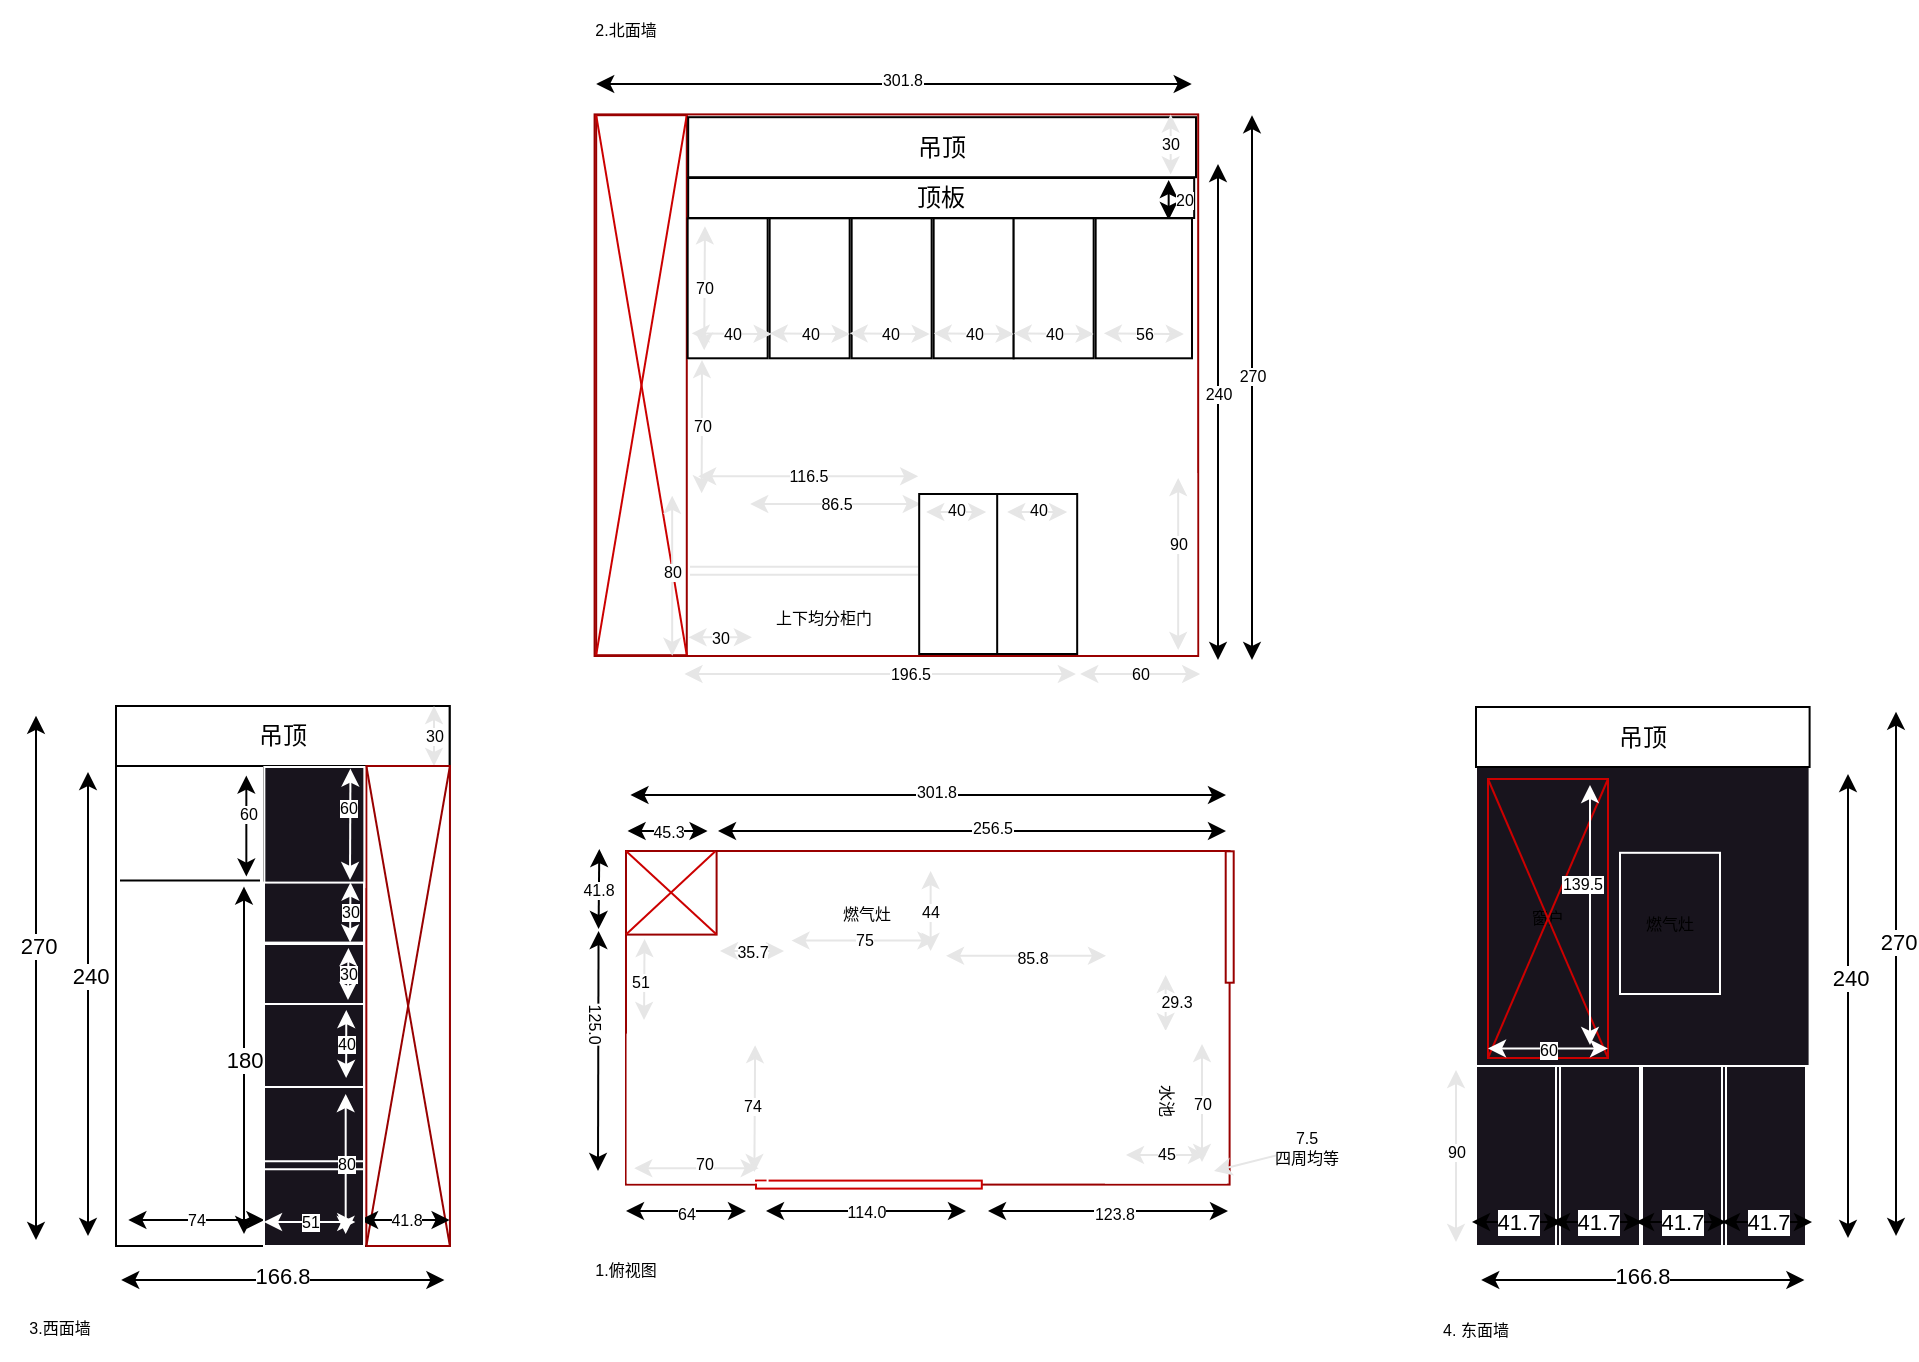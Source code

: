 <mxfile>
    <diagram id="RHcjhhOnquvJtnpEH_JO" name="第 1 页">
        <mxGraphModel dx="2254" dy="1901" grid="1" gridSize="10" guides="1" tooltips="1" connect="1" arrows="1" fold="1" page="1" pageScale="1" pageWidth="827" pageHeight="1169" math="0" shadow="0">
            <root>
                <mxCell id="0"/>
                <mxCell id="1" parent="0"/>
                <mxCell id="143" value="" style="rounded=0;whiteSpace=wrap;html=1;movable=1;resizable=1;rotatable=1;deletable=1;editable=1;connectable=1;strokeColor=#990000;fillColor=none;fontSize=8;" parent="1" vertex="1">
                    <mxGeometry x="39.29" y="-292.8" width="301.8" height="270.8" as="geometry"/>
                </mxCell>
                <mxCell id="208" value="" style="rounded=0;whiteSpace=wrap;html=1;strokeColor=#FFFFFF;fontSize=8;fillColor=none;" parent="1" vertex="1">
                    <mxGeometry x="86.09" y="-103.4" width="30" height="80" as="geometry"/>
                </mxCell>
                <mxCell id="199" value="" style="rounded=0;whiteSpace=wrap;html=1;strokeColor=#FFFFFF;fontSize=8;fillColor=none;movable=1;resizable=1;rotatable=1;deletable=1;editable=1;connectable=1;" parent="1" vertex="1">
                    <mxGeometry x="85.39" y="-103" width="116.5" height="80" as="geometry"/>
                </mxCell>
                <mxCell id="57" value="" style="rounded=0;whiteSpace=wrap;html=1;strokeColor=#FFFFFF;fillColor=none;movable=1;resizable=1;rotatable=1;deletable=1;editable=1;connectable=1;fontSize=8;" parent="1" vertex="1">
                    <mxGeometry x="101" y="76.5" width="254" height="60" as="geometry"/>
                </mxCell>
                <mxCell id="55" value="" style="rounded=0;whiteSpace=wrap;html=1;movable=1;resizable=1;rotatable=1;deletable=1;editable=1;connectable=1;strokeColor=#990000;fillColor=none;fontSize=8;" parent="1" vertex="1">
                    <mxGeometry x="55.0" y="75.5" width="301.8" height="166.8" as="geometry"/>
                </mxCell>
                <mxCell id="56" value="" style="rounded=0;whiteSpace=wrap;html=1;strokeColor=#FFFFFF;fillColor=none;movable=1;resizable=1;rotatable=1;deletable=1;editable=1;connectable=1;fontSize=8;" parent="1" vertex="1">
                    <mxGeometry x="295" y="76.5" width="60" height="164.8" as="geometry"/>
                </mxCell>
                <mxCell id="58" value="" style="rounded=0;whiteSpace=wrap;html=1;movable=1;resizable=1;rotatable=1;deletable=1;editable=1;connectable=1;strokeColor=#990000;fontSize=8;" parent="1" vertex="1">
                    <mxGeometry x="55.0" y="75.5" width="45.3" height="41.8" as="geometry"/>
                </mxCell>
                <mxCell id="59" value="" style="endArrow=none;html=1;entryX=0.148;entryY=0.001;entryDx=0;entryDy=0;entryPerimeter=0;exitX=0;exitY=1;exitDx=0;exitDy=0;movable=1;resizable=1;rotatable=1;deletable=1;editable=1;connectable=1;strokeColor=#CC0000;fontSize=8;" parent="1" source="58" target="55" edge="1">
                    <mxGeometry width="50" height="50" relative="1" as="geometry">
                        <mxPoint x="55.0" y="135.5" as="sourcePoint"/>
                        <mxPoint x="105.0" y="85.5" as="targetPoint"/>
                    </mxGeometry>
                </mxCell>
                <mxCell id="60" value="" style="endArrow=none;html=1;entryX=1;entryY=1;entryDx=0;entryDy=0;exitX=0;exitY=0;exitDx=0;exitDy=0;movable=1;resizable=1;rotatable=1;deletable=1;editable=1;connectable=1;strokeColor=#CC0000;fontSize=8;" parent="1" source="58" target="58" edge="1">
                    <mxGeometry width="50" height="50" relative="1" as="geometry">
                        <mxPoint x="65.0" y="130.8" as="sourcePoint"/>
                        <mxPoint x="109.666" y="85.667" as="targetPoint"/>
                    </mxGeometry>
                </mxCell>
                <mxCell id="61" value="" style="rounded=0;whiteSpace=wrap;html=1;movable=1;resizable=1;rotatable=1;deletable=1;editable=1;connectable=1;strokeColor=#CC0000;fontSize=8;" parent="1" vertex="1">
                    <mxGeometry x="120" y="240.3" width="112.9" height="4" as="geometry"/>
                </mxCell>
                <mxCell id="62" value="" style="rounded=0;whiteSpace=wrap;html=1;rotation=-90;movable=1;resizable=1;rotatable=1;deletable=1;editable=1;connectable=1;strokeColor=#990000;fontSize=8;" parent="1" vertex="1">
                    <mxGeometry x="324" y="106.5" width="65.7" height="4" as="geometry"/>
                </mxCell>
                <mxCell id="63" value="" style="endArrow=classic;startArrow=classic;html=1;movable=1;resizable=1;rotatable=1;deletable=1;editable=1;connectable=1;fontSize=8;" parent="1" edge="1">
                    <mxGeometry width="50" height="50" relative="1" as="geometry">
                        <mxPoint x="55.0" y="255.5" as="sourcePoint"/>
                        <mxPoint x="115" y="255.5" as="targetPoint"/>
                    </mxGeometry>
                </mxCell>
                <mxCell id="64" value="64" style="edgeLabel;html=1;align=center;verticalAlign=middle;resizable=1;points=[];movable=1;rotatable=1;deletable=1;editable=1;connectable=1;fontSize=8;" parent="63" vertex="1" connectable="0">
                    <mxGeometry x="0.233" y="-1" relative="1" as="geometry">
                        <mxPoint x="-7" as="offset"/>
                    </mxGeometry>
                </mxCell>
                <mxCell id="65" value="" style="endArrow=classic;startArrow=classic;html=1;movable=1;resizable=1;rotatable=1;deletable=1;editable=1;connectable=1;fontSize=8;" parent="1" edge="1">
                    <mxGeometry width="50" height="50" relative="1" as="geometry">
                        <mxPoint x="57.23" y="47.5" as="sourcePoint"/>
                        <mxPoint x="355" y="47.5" as="targetPoint"/>
                    </mxGeometry>
                </mxCell>
                <mxCell id="66" value="301.8" style="edgeLabel;html=1;align=center;verticalAlign=middle;resizable=1;points=[];movable=1;rotatable=1;deletable=1;editable=1;connectable=1;fontSize=8;" parent="65" vertex="1" connectable="0">
                    <mxGeometry x="-0.285" y="1" relative="1" as="geometry">
                        <mxPoint x="46" y="-1" as="offset"/>
                    </mxGeometry>
                </mxCell>
                <mxCell id="69" value="" style="endArrow=classic;startArrow=classic;html=1;movable=1;resizable=1;rotatable=1;deletable=1;editable=1;connectable=1;fontSize=8;" parent="1" edge="1">
                    <mxGeometry width="50" height="50" relative="1" as="geometry">
                        <mxPoint x="236.0" y="255.5" as="sourcePoint"/>
                        <mxPoint x="356" y="255.5" as="targetPoint"/>
                    </mxGeometry>
                </mxCell>
                <mxCell id="70" value="123.8" style="edgeLabel;html=1;align=center;verticalAlign=middle;resizable=1;points=[];movable=1;rotatable=1;deletable=1;editable=1;connectable=1;fontSize=8;" parent="69" vertex="1" connectable="0">
                    <mxGeometry x="0.256" y="-1" relative="1" as="geometry">
                        <mxPoint x="-13" as="offset"/>
                    </mxGeometry>
                </mxCell>
                <mxCell id="71" value="114.0" style="endArrow=classic;startArrow=classic;html=1;movable=1;resizable=1;rotatable=1;deletable=1;editable=1;connectable=1;fontSize=8;" parent="1" edge="1">
                    <mxGeometry width="50" height="50" relative="1" as="geometry">
                        <mxPoint x="125" y="255.5" as="sourcePoint"/>
                        <mxPoint x="225.0" y="255.5" as="targetPoint"/>
                    </mxGeometry>
                </mxCell>
                <mxCell id="72" value="" style="endArrow=classic;startArrow=classic;html=1;movable=1;resizable=1;rotatable=1;deletable=1;editable=1;connectable=1;fontSize=8;" parent="1" edge="1">
                    <mxGeometry width="50" height="50" relative="1" as="geometry">
                        <mxPoint x="41" y="235.5" as="sourcePoint"/>
                        <mxPoint x="41.28" y="115.5" as="targetPoint"/>
                    </mxGeometry>
                </mxCell>
                <mxCell id="73" value="125.0" style="edgeLabel;html=1;align=center;verticalAlign=middle;resizable=1;points=[];rotation=90;movable=1;rotatable=1;deletable=1;editable=1;connectable=1;fontSize=8;" parent="72" vertex="1" connectable="0">
                    <mxGeometry x="0.23" y="1" relative="1" as="geometry">
                        <mxPoint as="offset"/>
                    </mxGeometry>
                </mxCell>
                <mxCell id="74" value="" style="endArrow=classic;startArrow=classic;html=1;movable=1;resizable=1;rotatable=1;deletable=1;editable=1;connectable=1;fontSize=8;" parent="1" edge="1">
                    <mxGeometry width="50" height="50" relative="1" as="geometry">
                        <mxPoint x="41.28" y="114.5" as="sourcePoint"/>
                        <mxPoint x="41.65" y="74.5" as="targetPoint"/>
                    </mxGeometry>
                </mxCell>
                <mxCell id="75" value="41.8" style="edgeLabel;html=1;align=center;verticalAlign=middle;resizable=1;points=[];rotation=0;movable=1;rotatable=1;deletable=1;editable=1;connectable=1;fontSize=8;" parent="74" vertex="1" connectable="0">
                    <mxGeometry x="0.23" y="1" relative="1" as="geometry">
                        <mxPoint y="5" as="offset"/>
                    </mxGeometry>
                </mxCell>
                <mxCell id="77" value="" style="endArrow=classic;startArrow=classic;html=1;movable=1;resizable=1;rotatable=1;deletable=1;editable=1;connectable=1;fontSize=8;" parent="1" edge="1">
                    <mxGeometry width="50" height="50" relative="1" as="geometry">
                        <mxPoint x="101.0" y="65.5" as="sourcePoint"/>
                        <mxPoint x="355" y="65.5" as="targetPoint"/>
                    </mxGeometry>
                </mxCell>
                <mxCell id="78" value="256.5" style="edgeLabel;html=1;align=center;verticalAlign=middle;resizable=1;points=[];movable=1;rotatable=1;deletable=1;editable=1;connectable=1;fontSize=8;" parent="77" vertex="1" connectable="0">
                    <mxGeometry x="-0.285" y="1" relative="1" as="geometry">
                        <mxPoint x="46" y="-1" as="offset"/>
                    </mxGeometry>
                </mxCell>
                <mxCell id="89" value="" style="endArrow=classic;startArrow=classic;html=1;strokeColor=#E6E6E6;movable=1;resizable=1;rotatable=1;deletable=1;editable=1;connectable=1;fontSize=8;" parent="1" edge="1">
                    <mxGeometry width="50" height="50" relative="1" as="geometry">
                        <mxPoint x="64" y="160" as="sourcePoint"/>
                        <mxPoint x="64.28" y="119.5" as="targetPoint"/>
                    </mxGeometry>
                </mxCell>
                <mxCell id="90" value="51" style="edgeLabel;html=1;align=center;verticalAlign=middle;resizable=1;points=[];movable=1;rotatable=1;deletable=1;editable=1;connectable=1;fontSize=8;" parent="89" vertex="1" connectable="0">
                    <mxGeometry x="0.246" y="-1" relative="1" as="geometry">
                        <mxPoint x="-3" y="6" as="offset"/>
                    </mxGeometry>
                </mxCell>
                <mxCell id="94" value="" style="endArrow=classic;startArrow=classic;html=1;movable=1;resizable=1;rotatable=1;deletable=1;editable=1;connectable=1;fontSize=8;" parent="1" edge="1">
                    <mxGeometry width="50" height="50" relative="1" as="geometry">
                        <mxPoint x="95.78" y="65.5" as="sourcePoint"/>
                        <mxPoint x="55.78" y="65.5" as="targetPoint"/>
                    </mxGeometry>
                </mxCell>
                <mxCell id="95" value="45.3" style="edgeLabel;html=1;align=center;verticalAlign=middle;resizable=1;points=[];rotation=0;movable=1;rotatable=1;deletable=1;editable=1;connectable=1;fontSize=8;" parent="94" vertex="1" connectable="0">
                    <mxGeometry x="0.23" y="1" relative="1" as="geometry">
                        <mxPoint x="4" y="-1" as="offset"/>
                    </mxGeometry>
                </mxCell>
                <mxCell id="97" value="35.7" style="endArrow=classic;startArrow=classic;html=1;strokeColor=#E6E6E6;movable=1;resizable=1;rotatable=1;deletable=1;editable=1;connectable=1;fontSize=8;" parent="1" edge="1">
                    <mxGeometry width="50" height="50" relative="1" as="geometry">
                        <mxPoint x="102" y="125.5" as="sourcePoint"/>
                        <mxPoint x="134" y="125.5" as="targetPoint"/>
                    </mxGeometry>
                </mxCell>
                <mxCell id="108" value="" style="endArrow=classic;html=1;strokeColor=#E6E6E6;movable=1;resizable=1;rotatable=1;deletable=1;editable=1;connectable=1;fontSize=8;verticalAlign=middle;" parent="1" edge="1">
                    <mxGeometry width="50" height="50" relative="1" as="geometry">
                        <mxPoint x="389" y="225.5" as="sourcePoint"/>
                        <mxPoint x="349" y="235.5" as="targetPoint"/>
                    </mxGeometry>
                </mxCell>
                <mxCell id="109" value="7.5&lt;br style=&quot;font-size: 8px;&quot;&gt;四周均等" style="edgeLabel;html=1;align=center;verticalAlign=middle;resizable=1;points=[];movable=1;rotatable=1;deletable=1;editable=1;connectable=1;fontSize=8;" parent="108" vertex="1" connectable="0">
                    <mxGeometry x="-0.438" y="1" relative="1" as="geometry">
                        <mxPoint x="17" y="-6" as="offset"/>
                    </mxGeometry>
                </mxCell>
                <mxCell id="111" value="29.3" style="endArrow=classic;startArrow=classic;html=1;strokeColor=#E6E6E6;movable=1;resizable=1;rotatable=1;deletable=1;editable=1;connectable=1;fontSize=8;" parent="1" edge="1">
                    <mxGeometry x="0.057" y="-5" width="50" height="50" relative="1" as="geometry">
                        <mxPoint x="324.81" y="165.5" as="sourcePoint"/>
                        <mxPoint x="324.81" y="137.5" as="targetPoint"/>
                        <Array as="points">
                            <mxPoint x="324.81" y="158.5"/>
                        </Array>
                        <mxPoint as="offset"/>
                    </mxGeometry>
                </mxCell>
                <mxCell id="146" value="" style="rounded=0;whiteSpace=wrap;html=1;movable=1;resizable=1;rotatable=1;deletable=1;editable=1;connectable=1;strokeColor=#990000;fontSize=8;" parent="1" vertex="1">
                    <mxGeometry x="40.09" y="-292.4" width="45.3" height="270" as="geometry"/>
                </mxCell>
                <mxCell id="147" value="" style="endArrow=none;html=1;exitX=0;exitY=1;exitDx=0;exitDy=0;movable=1;resizable=1;rotatable=1;deletable=1;editable=1;connectable=1;strokeColor=#CC0000;entryX=1;entryY=0;entryDx=0;entryDy=0;fontSize=8;" parent="1" source="146" target="146" edge="1">
                    <mxGeometry width="50" height="50" relative="1" as="geometry">
                        <mxPoint x="39.29" y="-128" as="sourcePoint"/>
                        <mxPoint x="81.09" y="-288" as="targetPoint"/>
                    </mxGeometry>
                </mxCell>
                <mxCell id="148" value="" style="endArrow=none;html=1;entryX=1;entryY=1;entryDx=0;entryDy=0;exitX=0;exitY=0;exitDx=0;exitDy=0;movable=1;resizable=1;rotatable=1;deletable=1;editable=1;connectable=1;strokeColor=#CC0000;fontSize=8;" parent="1" source="146" target="146" edge="1">
                    <mxGeometry width="50" height="50" relative="1" as="geometry">
                        <mxPoint x="49.29" y="-132.7" as="sourcePoint"/>
                        <mxPoint x="93.956" y="-177.833" as="targetPoint"/>
                    </mxGeometry>
                </mxCell>
                <mxCell id="176" value="" style="endArrow=classic;startArrow=classic;html=1;movable=1;resizable=1;rotatable=1;deletable=1;editable=1;connectable=1;fontSize=8;" parent="1" edge="1">
                    <mxGeometry width="50" height="50" relative="1" as="geometry">
                        <mxPoint x="40.09" y="-308" as="sourcePoint"/>
                        <mxPoint x="337.86" y="-308" as="targetPoint"/>
                    </mxGeometry>
                </mxCell>
                <mxCell id="177" value="301.8" style="edgeLabel;html=1;align=center;verticalAlign=middle;resizable=1;points=[];movable=1;rotatable=1;deletable=1;editable=1;connectable=1;fontSize=8;" parent="176" vertex="1" connectable="0">
                    <mxGeometry x="-0.285" y="1" relative="1" as="geometry">
                        <mxPoint x="46" y="-1" as="offset"/>
                    </mxGeometry>
                </mxCell>
                <mxCell id="178" value="" style="endArrow=classic;startArrow=classic;html=1;movable=1;resizable=1;rotatable=1;deletable=1;editable=1;connectable=1;fontSize=8;" parent="1" edge="1">
                    <mxGeometry width="50" height="50" relative="1" as="geometry">
                        <mxPoint x="368" y="-20" as="sourcePoint"/>
                        <mxPoint x="368" y="-292.4" as="targetPoint"/>
                    </mxGeometry>
                </mxCell>
                <mxCell id="179" value="270" style="edgeLabel;html=1;align=center;verticalAlign=middle;resizable=1;points=[];movable=1;rotatable=1;deletable=1;editable=1;connectable=1;fontSize=8;" parent="178" vertex="1" connectable="0">
                    <mxGeometry x="-0.285" y="1" relative="1" as="geometry">
                        <mxPoint x="1" y="-45" as="offset"/>
                    </mxGeometry>
                </mxCell>
                <mxCell id="180" value="" style="rounded=0;whiteSpace=wrap;html=1;strokeColor=#FFFFFF;fillColor=none;movable=1;resizable=1;rotatable=1;deletable=1;editable=1;connectable=1;fontSize=8;" parent="1" vertex="1">
                    <mxGeometry x="280.59" y="-113" width="59.5" height="90" as="geometry"/>
                </mxCell>
                <mxCell id="183" value="" style="endArrow=classic;startArrow=classic;html=1;strokeColor=#E6E6E6;movable=1;resizable=1;rotatable=1;deletable=1;editable=1;connectable=1;fontSize=8;" parent="1" edge="1">
                    <mxGeometry width="50" height="50" relative="1" as="geometry">
                        <mxPoint x="331.09" y="-25.0" as="sourcePoint"/>
                        <mxPoint x="331.09" y="-111" as="targetPoint"/>
                    </mxGeometry>
                </mxCell>
                <mxCell id="184" value="90" style="edgeLabel;html=1;align=center;verticalAlign=middle;resizable=1;points=[];movable=1;rotatable=1;deletable=1;editable=1;connectable=1;fontSize=8;" parent="183" vertex="1" connectable="0">
                    <mxGeometry x="0.232" relative="1" as="geometry">
                        <mxPoint as="offset"/>
                    </mxGeometry>
                </mxCell>
                <mxCell id="186" value="" style="endArrow=classic;startArrow=classic;html=1;strokeColor=#E6E6E6;movable=1;resizable=1;rotatable=1;deletable=1;editable=1;connectable=1;fontSize=8;" parent="1" edge="1">
                    <mxGeometry width="50" height="50" relative="1" as="geometry">
                        <mxPoint x="84.24" y="-13" as="sourcePoint"/>
                        <mxPoint x="279.94" y="-13" as="targetPoint"/>
                    </mxGeometry>
                </mxCell>
                <mxCell id="187" value="196.5" style="edgeLabel;html=1;align=center;verticalAlign=middle;resizable=1;points=[];movable=1;rotatable=1;deletable=1;editable=1;connectable=1;fontSize=8;" parent="186" vertex="1" connectable="0">
                    <mxGeometry x="0.129" relative="1" as="geometry">
                        <mxPoint x="2" as="offset"/>
                    </mxGeometry>
                </mxCell>
                <mxCell id="188" value="60" style="endArrow=classic;startArrow=classic;html=1;strokeColor=#E6E6E6;movable=1;resizable=1;rotatable=1;deletable=1;editable=1;connectable=1;fontSize=8;" parent="1" edge="1">
                    <mxGeometry width="50" height="50" relative="1" as="geometry">
                        <mxPoint x="282.09" y="-13" as="sourcePoint"/>
                        <mxPoint x="342.09" y="-13" as="targetPoint"/>
                    </mxGeometry>
                </mxCell>
                <mxCell id="195" value="" style="group;movable=1;resizable=1;rotatable=1;deletable=1;editable=1;connectable=1;fontSize=8;" parent="1" vertex="1" connectable="0">
                    <mxGeometry x="303.5" y="165.5" width="45" height="70" as="geometry"/>
                </mxCell>
                <mxCell id="100" value="水池" style="rounded=0;whiteSpace=wrap;html=1;strokeColor=#FFFFFF;fillColor=none;rotation=90;movable=1;resizable=1;rotatable=1;deletable=1;editable=1;connectable=1;fontSize=8;" parent="195" vertex="1">
                    <mxGeometry x="-12.5" y="12.5" width="70" height="45" as="geometry"/>
                </mxCell>
                <mxCell id="103" value="" style="endArrow=classic;startArrow=classic;html=1;strokeColor=#E6E6E6;movable=1;resizable=1;rotatable=1;deletable=1;editable=1;connectable=1;fontSize=8;" parent="195" edge="1">
                    <mxGeometry width="50" height="50" relative="1" as="geometry">
                        <mxPoint x="39.5" y="65.5" as="sourcePoint"/>
                        <mxPoint x="39.5" y="6.5" as="targetPoint"/>
                    </mxGeometry>
                </mxCell>
                <mxCell id="104" value="70" style="edgeLabel;html=1;align=center;verticalAlign=middle;resizable=1;points=[];movable=1;rotatable=1;deletable=1;editable=1;connectable=1;fontSize=8;" parent="103" vertex="1" connectable="0">
                    <mxGeometry x="0.266" relative="1" as="geometry">
                        <mxPoint y="8" as="offset"/>
                    </mxGeometry>
                </mxCell>
                <mxCell id="105" value="45" style="endArrow=classic;startArrow=classic;html=1;strokeColor=#E6E6E6;movable=1;resizable=1;rotatable=1;deletable=1;editable=1;connectable=1;fontSize=8;" parent="195" edge="1">
                    <mxGeometry width="50" height="50" relative="1" as="geometry">
                        <mxPoint x="1.5" y="61.96" as="sourcePoint"/>
                        <mxPoint x="41.5" y="61.96" as="targetPoint"/>
                    </mxGeometry>
                </mxCell>
                <mxCell id="196" value="" style="group;movable=1;resizable=1;rotatable=1;deletable=1;editable=1;connectable=1;fontSize=8;" parent="1" vertex="1" connectable="0">
                    <mxGeometry x="137.75" y="84.5" width="75" height="44" as="geometry"/>
                </mxCell>
                <mxCell id="99" value="燃气灶" style="rounded=0;whiteSpace=wrap;html=1;strokeColor=#FFFFFF;fillColor=none;movable=1;resizable=1;rotatable=1;deletable=1;editable=1;connectable=1;fontSize=8;" parent="196" vertex="1">
                    <mxGeometry width="75" height="44" as="geometry"/>
                </mxCell>
                <mxCell id="101" value="75" style="endArrow=classic;startArrow=classic;html=1;strokeColor=#E6E6E6;movable=1;resizable=1;rotatable=1;deletable=1;editable=1;connectable=1;fontSize=8;" parent="196" edge="1">
                    <mxGeometry width="50" height="50" relative="1" as="geometry">
                        <mxPoint y="35.8" as="sourcePoint"/>
                        <mxPoint x="72" y="35.8" as="targetPoint"/>
                    </mxGeometry>
                </mxCell>
                <mxCell id="102" value="44" style="endArrow=classic;startArrow=classic;html=1;strokeColor=#E6E6E6;movable=1;resizable=1;rotatable=1;deletable=1;editable=1;connectable=1;fontSize=8;" parent="196" edge="1">
                    <mxGeometry width="50" height="50" relative="1" as="geometry">
                        <mxPoint x="69.56" y="41" as="sourcePoint"/>
                        <mxPoint x="69.56" y="1" as="targetPoint"/>
                        <mxPoint as="offset"/>
                    </mxGeometry>
                </mxCell>
                <mxCell id="197" value="" style="group;movable=1;resizable=1;rotatable=1;deletable=1;editable=1;connectable=1;fontSize=8;" parent="1" vertex="1" connectable="0">
                    <mxGeometry x="55.78" y="167.3" width="70" height="74" as="geometry"/>
                </mxCell>
                <mxCell id="84" value="" style="rounded=0;whiteSpace=wrap;html=1;strokeColor=#FFFFFF;fillColor=none;movable=1;resizable=1;rotatable=1;deletable=1;editable=1;connectable=1;fontSize=8;" parent="197" vertex="1">
                    <mxGeometry width="70" height="74.0" as="geometry"/>
                </mxCell>
                <mxCell id="85" value="" style="endArrow=classic;startArrow=classic;html=1;strokeColor=#E6E6E6;movable=1;resizable=1;rotatable=1;deletable=1;editable=1;connectable=1;fontSize=8;" parent="197" edge="1">
                    <mxGeometry width="50" height="50" relative="1" as="geometry">
                        <mxPoint x="63.415" y="68.714" as="sourcePoint"/>
                        <mxPoint x="63.778" y="5.286" as="targetPoint"/>
                    </mxGeometry>
                </mxCell>
                <mxCell id="86" value="74" style="edgeLabel;html=1;align=center;verticalAlign=middle;resizable=1;points=[];movable=1;rotatable=1;deletable=1;editable=1;connectable=1;fontSize=8;" parent="85" vertex="1" connectable="0">
                    <mxGeometry x="0.246" y="-1" relative="1" as="geometry">
                        <mxPoint x="-3" y="6" as="offset"/>
                    </mxGeometry>
                </mxCell>
                <mxCell id="87" value="" style="endArrow=classic;startArrow=classic;html=1;strokeColor=#E6E6E6;movable=1;resizable=1;rotatable=1;deletable=1;editable=1;connectable=1;fontSize=8;" parent="197" edge="1">
                    <mxGeometry width="50" height="50" relative="1" as="geometry">
                        <mxPoint x="3.339" y="66.811" as="sourcePoint"/>
                        <mxPoint x="65.561" y="66.811" as="targetPoint"/>
                        <Array as="points">
                            <mxPoint x="34.45" y="66.811"/>
                        </Array>
                    </mxGeometry>
                </mxCell>
                <mxCell id="88" value="70" style="edgeLabel;html=1;align=center;verticalAlign=middle;resizable=1;points=[];movable=1;rotatable=1;deletable=1;editable=1;connectable=1;fontSize=8;" parent="87" vertex="1" connectable="0">
                    <mxGeometry x="0.246" y="-1" relative="1" as="geometry">
                        <mxPoint x="-4" y="-3" as="offset"/>
                    </mxGeometry>
                </mxCell>
                <mxCell id="202" value="116.5" style="endArrow=classic;startArrow=classic;html=1;strokeColor=#E6E6E6;fontSize=8;movable=1;resizable=1;rotatable=1;deletable=1;editable=1;connectable=1;" parent="1" edge="1">
                    <mxGeometry width="50" height="50" relative="1" as="geometry">
                        <mxPoint x="91.09" y="-111.85" as="sourcePoint"/>
                        <mxPoint x="201.09" y="-111.85" as="targetPoint"/>
                    </mxGeometry>
                </mxCell>
                <mxCell id="204" value="" style="endArrow=classic;startArrow=classic;html=1;strokeColor=#E6E6E6;fontSize=8;movable=1;resizable=1;rotatable=1;deletable=1;editable=1;connectable=1;" parent="1" edge="1">
                    <mxGeometry width="50" height="50" relative="1" as="geometry">
                        <mxPoint x="215.0" y="127.91" as="sourcePoint"/>
                        <mxPoint x="295" y="127.91" as="targetPoint"/>
                    </mxGeometry>
                </mxCell>
                <mxCell id="205" value="85.8" style="edgeLabel;html=1;align=center;verticalAlign=middle;resizable=1;points=[];fontSize=8;movable=1;rotatable=1;deletable=1;editable=1;connectable=1;" parent="204" vertex="1" connectable="0">
                    <mxGeometry x="-0.251" y="-1" relative="1" as="geometry">
                        <mxPoint x="13" as="offset"/>
                    </mxGeometry>
                </mxCell>
                <mxCell id="209" value="30" style="endArrow=classic;startArrow=classic;html=1;strokeColor=#E6E6E6;movable=1;resizable=1;rotatable=1;deletable=1;editable=1;connectable=1;fontSize=8;" parent="1" edge="1">
                    <mxGeometry width="50" height="50" relative="1" as="geometry">
                        <mxPoint x="86.23" y="-31.35" as="sourcePoint"/>
                        <mxPoint x="117.95" y="-31.35" as="targetPoint"/>
                    </mxGeometry>
                </mxCell>
                <mxCell id="210" value="86.5" style="endArrow=classic;startArrow=classic;html=1;strokeColor=#E6E6E6;fontSize=8;movable=1;resizable=1;rotatable=1;deletable=1;editable=1;connectable=1;" parent="1" edge="1">
                    <mxGeometry width="50" height="50" relative="1" as="geometry">
                        <mxPoint x="117.09" y="-98.0" as="sourcePoint"/>
                        <mxPoint x="202.39" y="-98" as="targetPoint"/>
                    </mxGeometry>
                </mxCell>
                <mxCell id="220" value="上下均分柜门" style="text;html=1;strokeColor=none;fillColor=none;align=center;verticalAlign=middle;whiteSpace=wrap;rounded=0;fontSize=8;" parent="1" vertex="1">
                    <mxGeometry x="123.84" y="-56.35" width="60" height="30" as="geometry"/>
                </mxCell>
                <mxCell id="222" value="" style="rounded=0;whiteSpace=wrap;html=1;strokeColor=#FFFFFF;fontSize=8;fillColor=none;" parent="1" vertex="1">
                    <mxGeometry x="86.09" y="-240.85" width="253" height="70" as="geometry"/>
                </mxCell>
                <mxCell id="223" value="70" style="endArrow=classic;startArrow=classic;html=1;strokeColor=#E6E6E6;fontSize=8;" parent="1" edge="1">
                    <mxGeometry width="50" height="50" relative="1" as="geometry">
                        <mxPoint x="92.83" y="-103.4" as="sourcePoint"/>
                        <mxPoint x="93" y="-170" as="targetPoint"/>
                    </mxGeometry>
                </mxCell>
                <mxCell id="224" value="顶板" style="rounded=0;whiteSpace=wrap;html=1;" parent="1" vertex="1">
                    <mxGeometry x="86.09" y="-261" width="253" height="20" as="geometry"/>
                </mxCell>
                <mxCell id="227" value="" style="endArrow=classic;startArrow=classic;html=1;movable=1;resizable=1;rotatable=1;deletable=1;editable=1;connectable=1;fontSize=8;" parent="1" edge="1">
                    <mxGeometry width="50" height="50" relative="1" as="geometry">
                        <mxPoint x="351" y="-20" as="sourcePoint"/>
                        <mxPoint x="351" y="-268" as="targetPoint"/>
                    </mxGeometry>
                </mxCell>
                <mxCell id="228" value="240" style="edgeLabel;html=1;align=center;verticalAlign=middle;resizable=1;points=[];movable=1;rotatable=1;deletable=1;editable=1;connectable=1;fontSize=8;" parent="227" vertex="1" connectable="0">
                    <mxGeometry x="-0.285" y="1" relative="1" as="geometry">
                        <mxPoint x="1" y="-45" as="offset"/>
                    </mxGeometry>
                </mxCell>
                <mxCell id="231" value="" style="endArrow=classic;startArrow=classic;html=1;" parent="1" edge="1">
                    <mxGeometry width="50" height="50" relative="1" as="geometry">
                        <mxPoint x="326.33" y="-240" as="sourcePoint"/>
                        <mxPoint x="326.33" y="-260" as="targetPoint"/>
                    </mxGeometry>
                </mxCell>
                <mxCell id="232" value="20" style="edgeLabel;html=1;align=center;verticalAlign=middle;resizable=0;points=[];fontSize=8;" parent="231" vertex="1" connectable="0">
                    <mxGeometry x="0.163" y="-1" relative="1" as="geometry">
                        <mxPoint x="6" y="1" as="offset"/>
                    </mxGeometry>
                </mxCell>
                <mxCell id="233" value="" style="rounded=0;whiteSpace=wrap;html=1;" parent="1" vertex="1">
                    <mxGeometry x="85.83" y="-240.85" width="40" height="70" as="geometry"/>
                </mxCell>
                <mxCell id="234" value="" style="rounded=0;whiteSpace=wrap;html=1;" parent="1" vertex="1">
                    <mxGeometry x="126.83" y="-240.85" width="40" height="70" as="geometry"/>
                </mxCell>
                <mxCell id="235" value="" style="rounded=0;whiteSpace=wrap;html=1;" parent="1" vertex="1">
                    <mxGeometry x="167.83" y="-240.85" width="40" height="70" as="geometry"/>
                </mxCell>
                <mxCell id="236" value="" style="rounded=0;whiteSpace=wrap;html=1;" parent="1" vertex="1">
                    <mxGeometry x="208.83" y="-240.85" width="40" height="70" as="geometry"/>
                </mxCell>
                <mxCell id="237" value="" style="rounded=0;whiteSpace=wrap;html=1;" parent="1" vertex="1">
                    <mxGeometry x="248.83" y="-240.85" width="40" height="70" as="geometry"/>
                </mxCell>
                <mxCell id="238" value="" style="rounded=0;whiteSpace=wrap;html=1;" parent="1" vertex="1">
                    <mxGeometry x="289.83" y="-240.85" width="48.17" height="70" as="geometry"/>
                </mxCell>
                <mxCell id="226" value="70" style="endArrow=classic;startArrow=classic;html=1;strokeColor=#E6E6E6;fontSize=8;" parent="1" edge="1">
                    <mxGeometry width="50" height="50" relative="1" as="geometry">
                        <mxPoint x="94.09" y="-174.85" as="sourcePoint"/>
                        <mxPoint x="94.47" y="-236.85" as="targetPoint"/>
                    </mxGeometry>
                </mxCell>
                <mxCell id="239" value="40" style="endArrow=classic;startArrow=classic;html=1;strokeColor=#E6E6E6;fontSize=8;" parent="1" edge="1">
                    <mxGeometry width="50" height="50" relative="1" as="geometry">
                        <mxPoint x="127.83" y="-183" as="sourcePoint"/>
                        <mxPoint x="87.83" y="-183.33" as="targetPoint"/>
                    </mxGeometry>
                </mxCell>
                <mxCell id="241" value="40" style="endArrow=classic;startArrow=classic;html=1;strokeColor=#E6E6E6;fontSize=8;" parent="1" edge="1">
                    <mxGeometry width="50" height="50" relative="1" as="geometry">
                        <mxPoint x="166.83" y="-183" as="sourcePoint"/>
                        <mxPoint x="126.83" y="-183.33" as="targetPoint"/>
                    </mxGeometry>
                </mxCell>
                <mxCell id="242" value="40" style="endArrow=classic;startArrow=classic;html=1;strokeColor=#E6E6E6;fontSize=8;" parent="1" edge="1">
                    <mxGeometry width="50" height="50" relative="1" as="geometry">
                        <mxPoint x="206.83" y="-183" as="sourcePoint"/>
                        <mxPoint x="166.83" y="-183.33" as="targetPoint"/>
                    </mxGeometry>
                </mxCell>
                <mxCell id="243" value="40" style="endArrow=classic;startArrow=classic;html=1;strokeColor=#E6E6E6;fontSize=8;" parent="1" edge="1">
                    <mxGeometry width="50" height="50" relative="1" as="geometry">
                        <mxPoint x="248.83" y="-183" as="sourcePoint"/>
                        <mxPoint x="208.83" y="-183.33" as="targetPoint"/>
                    </mxGeometry>
                </mxCell>
                <mxCell id="244" value="40" style="endArrow=classic;startArrow=classic;html=1;strokeColor=#E6E6E6;fontSize=8;" parent="1" edge="1">
                    <mxGeometry width="50" height="50" relative="1" as="geometry">
                        <mxPoint x="288.83" y="-183" as="sourcePoint"/>
                        <mxPoint x="248.83" y="-183.33" as="targetPoint"/>
                    </mxGeometry>
                </mxCell>
                <mxCell id="245" value="56" style="endArrow=classic;startArrow=classic;html=1;strokeColor=#E6E6E6;fontSize=8;" parent="1" edge="1">
                    <mxGeometry width="50" height="50" relative="1" as="geometry">
                        <mxPoint x="333.91" y="-183" as="sourcePoint"/>
                        <mxPoint x="293.91" y="-183.33" as="targetPoint"/>
                    </mxGeometry>
                </mxCell>
                <mxCell id="247" value="" style="rounded=0;whiteSpace=wrap;html=1;" parent="1" vertex="1">
                    <mxGeometry x="-200.0" y="3" width="166.8" height="270" as="geometry"/>
                </mxCell>
                <mxCell id="250" value="" style="endArrow=classic;startArrow=classic;html=1;" parent="1" edge="1">
                    <mxGeometry width="50" height="50" relative="1" as="geometry">
                        <mxPoint x="-197.4" y="290" as="sourcePoint"/>
                        <mxPoint x="-35.8" y="290" as="targetPoint"/>
                    </mxGeometry>
                </mxCell>
                <mxCell id="252" value="166.8" style="edgeLabel;html=1;align=center;verticalAlign=middle;resizable=0;points=[];" parent="250" vertex="1" connectable="0">
                    <mxGeometry x="-0.002" y="2" relative="1" as="geometry">
                        <mxPoint as="offset"/>
                    </mxGeometry>
                </mxCell>
                <mxCell id="253" value="" style="endArrow=classic;startArrow=classic;html=1;" parent="1" edge="1">
                    <mxGeometry width="50" height="50" relative="1" as="geometry">
                        <mxPoint x="-240" y="270" as="sourcePoint"/>
                        <mxPoint x="-240" y="7.9" as="targetPoint"/>
                    </mxGeometry>
                </mxCell>
                <mxCell id="254" value="270" style="edgeLabel;html=1;align=center;verticalAlign=middle;resizable=0;points=[];" parent="253" vertex="1" connectable="0">
                    <mxGeometry x="0.121" y="-1" relative="1" as="geometry">
                        <mxPoint as="offset"/>
                    </mxGeometry>
                </mxCell>
                <mxCell id="255" value="吊顶" style="rounded=0;whiteSpace=wrap;html=1;" parent="1" vertex="1">
                    <mxGeometry x="-200" y="3" width="166.8" height="30" as="geometry"/>
                </mxCell>
                <mxCell id="258" value="吊顶" style="rounded=0;whiteSpace=wrap;html=1;" parent="1" vertex="1">
                    <mxGeometry x="86.09" y="-291.4" width="253.91" height="30" as="geometry"/>
                </mxCell>
                <mxCell id="260" value="" style="rounded=0;whiteSpace=wrap;html=1;" parent="1" vertex="1">
                    <mxGeometry x="-200" y="33" width="74" height="240" as="geometry"/>
                </mxCell>
                <mxCell id="261" value="30" style="endArrow=classic;startArrow=classic;html=1;strokeColor=#E6E6E6;movable=1;resizable=1;rotatable=1;deletable=1;editable=1;connectable=1;fontSize=8;" parent="1" edge="1">
                    <mxGeometry width="50" height="50" relative="1" as="geometry">
                        <mxPoint x="327.33" y="-262.8" as="sourcePoint"/>
                        <mxPoint x="327.33" y="-292.8" as="targetPoint"/>
                    </mxGeometry>
                </mxCell>
                <mxCell id="263" value="30" style="endArrow=classic;startArrow=classic;html=1;strokeColor=#E6E6E6;movable=1;resizable=1;rotatable=1;deletable=1;editable=1;connectable=1;fontSize=8;" parent="1" edge="1">
                    <mxGeometry width="50" height="50" relative="1" as="geometry">
                        <mxPoint x="-41.0" y="33.0" as="sourcePoint"/>
                        <mxPoint x="-41.0" y="3.0" as="targetPoint"/>
                    </mxGeometry>
                </mxCell>
                <mxCell id="265" value="74" style="endArrow=classic;startArrow=classic;html=1;fontSize=8;" parent="1" edge="1">
                    <mxGeometry width="50" height="50" relative="1" as="geometry">
                        <mxPoint x="-193.83" y="260" as="sourcePoint"/>
                        <mxPoint x="-125.83" y="260" as="targetPoint"/>
                        <Array as="points"/>
                    </mxGeometry>
                </mxCell>
                <mxCell id="266" value="" style="endArrow=none;html=1;fontSize=8;" parent="1" edge="1">
                    <mxGeometry width="50" height="50" relative="1" as="geometry">
                        <mxPoint x="-198" y="90.3" as="sourcePoint"/>
                        <mxPoint x="-128" y="90.3" as="targetPoint"/>
                    </mxGeometry>
                </mxCell>
                <mxCell id="269" value="" style="endArrow=classic;startArrow=classic;html=1;fontSize=8;" parent="1" edge="1">
                    <mxGeometry width="50" height="50" relative="1" as="geometry">
                        <mxPoint x="-134.83" y="88.3" as="sourcePoint"/>
                        <mxPoint x="-134.83" y="37.8" as="targetPoint"/>
                    </mxGeometry>
                </mxCell>
                <mxCell id="270" value="60" style="edgeLabel;html=1;align=center;verticalAlign=middle;resizable=0;points=[];fontSize=8;" parent="269" vertex="1" connectable="0">
                    <mxGeometry x="0.248" y="-1" relative="1" as="geometry">
                        <mxPoint as="offset"/>
                    </mxGeometry>
                </mxCell>
                <mxCell id="281" value="" style="rounded=0;whiteSpace=wrap;html=1;fontSize=8;strokeColor=#990000;" parent="1" vertex="1">
                    <mxGeometry x="-74.83" y="33" width="41.8" height="240" as="geometry"/>
                </mxCell>
                <mxCell id="282" value="" style="endArrow=none;html=1;fontSize=8;entryX=1;entryY=0;entryDx=0;entryDy=0;exitX=0;exitY=1;exitDx=0;exitDy=0;strokeColor=#990000;" parent="1" source="281" target="281" edge="1">
                    <mxGeometry width="50" height="50" relative="1" as="geometry">
                        <mxPoint x="-153.83" y="193" as="sourcePoint"/>
                        <mxPoint x="-103.83" y="143" as="targetPoint"/>
                    </mxGeometry>
                </mxCell>
                <mxCell id="283" value="" style="endArrow=none;html=1;strokeColor=#990000;fontSize=8;entryX=0;entryY=0;entryDx=0;entryDy=0;exitX=1;exitY=1;exitDx=0;exitDy=0;" parent="1" source="281" target="281" edge="1">
                    <mxGeometry width="50" height="50" relative="1" as="geometry">
                        <mxPoint x="-213.83" y="243" as="sourcePoint"/>
                        <mxPoint x="-163.83" y="193" as="targetPoint"/>
                    </mxGeometry>
                </mxCell>
                <mxCell id="285" value="41.8" style="endArrow=classic;startArrow=classic;html=1;fontSize=8;" parent="1" edge="1">
                    <mxGeometry width="50" height="50" relative="1" as="geometry">
                        <mxPoint x="-77.98" y="260" as="sourcePoint"/>
                        <mxPoint x="-33.2" y="260" as="targetPoint"/>
                    </mxGeometry>
                </mxCell>
                <mxCell id="289" value="" style="rounded=0;whiteSpace=wrap;html=1;strokeColor=#FFFFFF;fontSize=8;fillColor=#18141D;" parent="1" vertex="1">
                    <mxGeometry x="-126" y="193" width="50" height="80" as="geometry"/>
                </mxCell>
                <mxCell id="181" value="" style="endArrow=classic;startArrow=classic;html=1;strokeColor=#E6E6E6;movable=1;resizable=1;rotatable=1;deletable=1;editable=1;connectable=1;fontSize=8;" parent="1" edge="1">
                    <mxGeometry width="50" height="50" relative="1" as="geometry">
                        <mxPoint x="78.09" y="-22.1" as="sourcePoint"/>
                        <mxPoint x="78.09" y="-102.1" as="targetPoint"/>
                    </mxGeometry>
                </mxCell>
                <mxCell id="182" value="80" style="edgeLabel;html=1;align=center;verticalAlign=middle;resizable=1;points=[];movable=1;rotatable=1;deletable=1;editable=1;connectable=1;fontSize=8;" parent="181" vertex="1" connectable="0">
                    <mxGeometry x="0.232" relative="1" as="geometry">
                        <mxPoint y="7" as="offset"/>
                    </mxGeometry>
                </mxCell>
                <mxCell id="291" value="" style="shape=link;html=1;strokeColor=#FFFFFF;fontSize=8;" parent="1" edge="1">
                    <mxGeometry width="100" relative="1" as="geometry">
                        <mxPoint x="-126" y="232.62" as="sourcePoint"/>
                        <mxPoint x="-76" y="232.62" as="targetPoint"/>
                    </mxGeometry>
                </mxCell>
                <mxCell id="290" value="80" style="endArrow=classic;startArrow=classic;html=1;strokeColor=#FFFFFF;fontSize=8;" parent="1" edge="1">
                    <mxGeometry width="50" height="50" relative="1" as="geometry">
                        <mxPoint x="-85.16" y="267" as="sourcePoint"/>
                        <mxPoint x="-85.16" y="197" as="targetPoint"/>
                    </mxGeometry>
                </mxCell>
                <mxCell id="300" value="" style="rounded=0;whiteSpace=wrap;html=1;strokeColor=#FFFFFF;fontSize=8;fillColor=#18141D;" parent="1" vertex="1">
                    <mxGeometry x="-125.83" y="33.5" width="50" height="60" as="geometry"/>
                </mxCell>
                <mxCell id="292" value="" style="rounded=0;whiteSpace=wrap;html=1;strokeColor=#FFFFFF;fontSize=8;fillColor=#18141D;" parent="1" vertex="1">
                    <mxGeometry x="-126" y="152" width="50" height="41.5" as="geometry"/>
                </mxCell>
                <mxCell id="293" value="40" style="endArrow=classic;startArrow=classic;html=1;strokeColor=#FFFFFF;fontSize=8;" parent="1" edge="1">
                    <mxGeometry x="-0.007" width="50" height="50" relative="1" as="geometry">
                        <mxPoint x="-84.94" y="189" as="sourcePoint"/>
                        <mxPoint x="-84.86" y="155" as="targetPoint"/>
                        <mxPoint as="offset"/>
                    </mxGeometry>
                </mxCell>
                <mxCell id="294" value="" style="rounded=0;whiteSpace=wrap;html=1;strokeColor=#FFFFFF;fontSize=8;fillColor=#18141D;" parent="1" vertex="1">
                    <mxGeometry x="-126" y="122" width="50" height="30" as="geometry"/>
                </mxCell>
                <mxCell id="295" value="30" style="endArrow=classic;startArrow=classic;html=1;strokeColor=#FFFFFF;fontSize=8;" parent="1" edge="1">
                    <mxGeometry width="50" height="50" relative="1" as="geometry">
                        <mxPoint x="-84" y="150" as="sourcePoint"/>
                        <mxPoint x="-83.77" y="124" as="targetPoint"/>
                    </mxGeometry>
                </mxCell>
                <mxCell id="296" value="" style="rounded=0;whiteSpace=wrap;html=1;strokeColor=#FFFFFF;fontSize=8;fillColor=#18141D;" parent="1" vertex="1">
                    <mxGeometry x="-126" y="91.3" width="50" height="30" as="geometry"/>
                </mxCell>
                <mxCell id="297" value="30" style="endArrow=classic;startArrow=classic;html=1;strokeColor=#FFFFFF;fontSize=8;" parent="1" edge="1">
                    <mxGeometry width="50" height="50" relative="1" as="geometry">
                        <mxPoint x="-82.94" y="121.25" as="sourcePoint"/>
                        <mxPoint x="-82.77" y="91.25" as="targetPoint"/>
                    </mxGeometry>
                </mxCell>
                <mxCell id="298" value="" style="endArrow=classic;startArrow=classic;html=1;" parent="1" edge="1">
                    <mxGeometry width="50" height="50" relative="1" as="geometry">
                        <mxPoint x="-214" y="268" as="sourcePoint"/>
                        <mxPoint x="-214" y="36" as="targetPoint"/>
                    </mxGeometry>
                </mxCell>
                <mxCell id="299" value="240" style="edgeLabel;html=1;align=center;verticalAlign=middle;resizable=0;points=[];" parent="298" vertex="1" connectable="0">
                    <mxGeometry x="0.121" y="-1" relative="1" as="geometry">
                        <mxPoint as="offset"/>
                    </mxGeometry>
                </mxCell>
                <mxCell id="301" value="51" style="endArrow=classic;startArrow=classic;html=1;strokeColor=#FFFFFF;fontSize=8;" parent="1" edge="1">
                    <mxGeometry width="50" height="50" relative="1" as="geometry">
                        <mxPoint x="-126" y="261" as="sourcePoint"/>
                        <mxPoint x="-80.36" y="261" as="targetPoint"/>
                    </mxGeometry>
                </mxCell>
                <mxCell id="302" value="" style="endArrow=classic;startArrow=classic;html=1;strokeColor=#FFFFFF;fontSize=8;" parent="1" edge="1">
                    <mxGeometry width="50" height="50" relative="1" as="geometry">
                        <mxPoint x="-83" y="90" as="sourcePoint"/>
                        <mxPoint x="-82.78" y="34.3" as="targetPoint"/>
                    </mxGeometry>
                </mxCell>
                <mxCell id="338" value="60" style="edgeLabel;html=1;align=center;verticalAlign=middle;resizable=0;points=[];fontSize=8;" parent="302" vertex="1" connectable="0">
                    <mxGeometry x="0.3" y="1" relative="1" as="geometry">
                        <mxPoint as="offset"/>
                    </mxGeometry>
                </mxCell>
                <mxCell id="304" value="" style="rounded=0;whiteSpace=wrap;html=1;strokeColor=#FFFFFF;fontSize=8;fillColor=#18141D;" parent="1" vertex="1">
                    <mxGeometry x="480" y="3" width="166.8" height="270" as="geometry"/>
                </mxCell>
                <mxCell id="305" value="" style="endArrow=classic;startArrow=classic;html=1;" parent="1" edge="1">
                    <mxGeometry width="50" height="50" relative="1" as="geometry">
                        <mxPoint x="482.6" y="290" as="sourcePoint"/>
                        <mxPoint x="644.2" y="290" as="targetPoint"/>
                    </mxGeometry>
                </mxCell>
                <mxCell id="306" value="166.8" style="edgeLabel;html=1;align=center;verticalAlign=middle;resizable=0;points=[];" parent="305" vertex="1" connectable="0">
                    <mxGeometry x="-0.002" y="2" relative="1" as="geometry">
                        <mxPoint as="offset"/>
                    </mxGeometry>
                </mxCell>
                <mxCell id="307" value="" style="endArrow=classic;startArrow=classic;html=1;" parent="1" edge="1">
                    <mxGeometry width="50" height="50" relative="1" as="geometry">
                        <mxPoint x="690" y="267.95" as="sourcePoint"/>
                        <mxPoint x="690" y="5.85" as="targetPoint"/>
                    </mxGeometry>
                </mxCell>
                <mxCell id="308" value="270" style="edgeLabel;html=1;align=center;verticalAlign=middle;resizable=0;points=[];" parent="307" vertex="1" connectable="0">
                    <mxGeometry x="0.121" y="-1" relative="1" as="geometry">
                        <mxPoint as="offset"/>
                    </mxGeometry>
                </mxCell>
                <mxCell id="309" value="吊顶" style="rounded=0;whiteSpace=wrap;html=1;" parent="1" vertex="1">
                    <mxGeometry x="480" y="3.5" width="166.8" height="30" as="geometry"/>
                </mxCell>
                <mxCell id="311" value="" style="endArrow=classic;startArrow=classic;html=1;" parent="1" edge="1">
                    <mxGeometry width="50" height="50" relative="1" as="geometry">
                        <mxPoint x="666" y="269" as="sourcePoint"/>
                        <mxPoint x="666" y="37" as="targetPoint"/>
                    </mxGeometry>
                </mxCell>
                <mxCell id="312" value="240" style="edgeLabel;html=1;align=center;verticalAlign=middle;resizable=0;points=[];" parent="311" vertex="1" connectable="0">
                    <mxGeometry x="0.121" y="-1" relative="1" as="geometry">
                        <mxPoint as="offset"/>
                    </mxGeometry>
                </mxCell>
                <mxCell id="313" value="" style="rounded=0;whiteSpace=wrap;html=1;strokeColor=#FFFFFF;fontSize=8;fillColor=#18141D;" parent="1" vertex="1">
                    <mxGeometry x="480" y="183" width="166" height="90" as="geometry"/>
                </mxCell>
                <mxCell id="314" value="" style="endArrow=classic;startArrow=classic;html=1;strokeColor=#E6E6E6;movable=1;resizable=1;rotatable=1;deletable=1;editable=1;connectable=1;fontSize=8;" parent="1" edge="1">
                    <mxGeometry width="50" height="50" relative="1" as="geometry">
                        <mxPoint x="470.0" y="271.0" as="sourcePoint"/>
                        <mxPoint x="470.0" y="185" as="targetPoint"/>
                    </mxGeometry>
                </mxCell>
                <mxCell id="315" value="90" style="edgeLabel;html=1;align=center;verticalAlign=middle;resizable=1;points=[];movable=1;rotatable=1;deletable=1;editable=1;connectable=1;fontSize=8;" parent="314" vertex="1" connectable="0">
                    <mxGeometry x="0.232" relative="1" as="geometry">
                        <mxPoint y="8" as="offset"/>
                    </mxGeometry>
                </mxCell>
                <mxCell id="316" value="窗户&lt;br&gt;" style="rounded=0;whiteSpace=wrap;html=1;strokeColor=#CC0000;fontSize=8;fillColor=#18141D;" parent="1" vertex="1">
                    <mxGeometry x="486" y="39.5" width="60" height="139.5" as="geometry"/>
                </mxCell>
                <mxCell id="317" value="" style="endArrow=none;html=1;strokeColor=#CC0000;fontSize=8;entryX=1;entryY=0;entryDx=0;entryDy=0;exitX=0;exitY=1;exitDx=0;exitDy=0;" parent="1" source="316" target="316" edge="1">
                    <mxGeometry width="50" height="50" relative="1" as="geometry">
                        <mxPoint x="500" y="140" as="sourcePoint"/>
                        <mxPoint x="550" y="90" as="targetPoint"/>
                    </mxGeometry>
                </mxCell>
                <mxCell id="318" value="" style="endArrow=none;html=1;strokeColor=#CC0000;fontSize=8;exitX=0;exitY=0;exitDx=0;exitDy=0;entryX=1;entryY=1;entryDx=0;entryDy=0;" parent="1" source="316" target="316" edge="1">
                    <mxGeometry width="50" height="50" relative="1" as="geometry">
                        <mxPoint x="490" y="-30" as="sourcePoint"/>
                        <mxPoint x="540" y="-80" as="targetPoint"/>
                    </mxGeometry>
                </mxCell>
                <mxCell id="321" value="" style="endArrow=classic;startArrow=classic;html=1;strokeColor=#FFFFFF;fontSize=8;" parent="1" edge="1">
                    <mxGeometry width="50" height="50" relative="1" as="geometry">
                        <mxPoint x="486" y="174.24" as="sourcePoint"/>
                        <mxPoint x="546" y="174.24" as="targetPoint"/>
                    </mxGeometry>
                </mxCell>
                <mxCell id="322" value="60" style="edgeLabel;html=1;align=center;verticalAlign=middle;resizable=0;points=[];fontSize=8;" parent="321" vertex="1" connectable="0">
                    <mxGeometry x="0.33" y="-1" relative="1" as="geometry">
                        <mxPoint x="-10" as="offset"/>
                    </mxGeometry>
                </mxCell>
                <mxCell id="323" value="" style="endArrow=classic;startArrow=classic;html=1;strokeColor=#FFFFFF;fontSize=8;" parent="1" edge="1">
                    <mxGeometry width="50" height="50" relative="1" as="geometry">
                        <mxPoint x="537" y="172.5" as="sourcePoint"/>
                        <mxPoint x="537" y="42.5" as="targetPoint"/>
                    </mxGeometry>
                </mxCell>
                <mxCell id="324" value="139.5" style="edgeLabel;html=1;align=center;verticalAlign=middle;resizable=0;points=[];fontSize=8;" parent="323" vertex="1" connectable="0">
                    <mxGeometry x="0.33" y="-1" relative="1" as="geometry">
                        <mxPoint x="-5" y="6" as="offset"/>
                    </mxGeometry>
                </mxCell>
                <mxCell id="327" value="燃气灶" style="rounded=0;whiteSpace=wrap;html=1;strokeColor=#FFFFFF;fontSize=8;fillColor=#18141D;" parent="1" vertex="1">
                    <mxGeometry x="552" y="76.4" width="50" height="70.6" as="geometry"/>
                </mxCell>
                <mxCell id="328" value="" style="rounded=0;whiteSpace=wrap;html=1;strokeColor=#FFFFFF;fontSize=8;fillColor=#18141D;" parent="1" vertex="1">
                    <mxGeometry x="480" y="183" width="40" height="90" as="geometry"/>
                </mxCell>
                <mxCell id="329" value="" style="rounded=0;whiteSpace=wrap;html=1;strokeColor=#FFFFFF;fontSize=8;fillColor=#18141D;" parent="1" vertex="1">
                    <mxGeometry x="522" y="183" width="40" height="90" as="geometry"/>
                </mxCell>
                <mxCell id="330" value="" style="rounded=0;whiteSpace=wrap;html=1;strokeColor=#FFFFFF;fontSize=8;fillColor=#18141D;" parent="1" vertex="1">
                    <mxGeometry x="563" y="183" width="40" height="90" as="geometry"/>
                </mxCell>
                <mxCell id="331" value="" style="rounded=0;whiteSpace=wrap;html=1;strokeColor=#FFFFFF;fontSize=8;fillColor=#18141D;" parent="1" vertex="1">
                    <mxGeometry x="605" y="183" width="40" height="90" as="geometry"/>
                </mxCell>
                <mxCell id="334" value="1.俯视图" style="text;html=1;strokeColor=none;fillColor=none;align=center;verticalAlign=middle;whiteSpace=wrap;rounded=0;fontSize=8;" parent="1" vertex="1">
                    <mxGeometry x="25" y="270" width="60" height="30" as="geometry"/>
                </mxCell>
                <mxCell id="335" value="2.北面墙" style="text;html=1;strokeColor=none;fillColor=none;align=center;verticalAlign=middle;whiteSpace=wrap;rounded=0;fontSize=8;" parent="1" vertex="1">
                    <mxGeometry x="25" y="-350" width="60" height="30" as="geometry"/>
                </mxCell>
                <mxCell id="336" value="3.西面墙" style="text;html=1;strokeColor=none;fillColor=none;align=center;verticalAlign=middle;whiteSpace=wrap;rounded=0;fontSize=8;" parent="1" vertex="1">
                    <mxGeometry x="-258" y="299" width="60" height="30" as="geometry"/>
                </mxCell>
                <mxCell id="337" value="4. 东面墙" style="text;html=1;strokeColor=none;fillColor=none;align=center;verticalAlign=middle;whiteSpace=wrap;rounded=0;fontSize=8;" parent="1" vertex="1">
                    <mxGeometry x="450" y="300" width="60" height="30" as="geometry"/>
                </mxCell>
                <mxCell id="339" value="180" style="endArrow=classic;startArrow=classic;html=1;" edge="1" parent="1">
                    <mxGeometry width="50" height="50" relative="1" as="geometry">
                        <mxPoint x="-136" y="267" as="sourcePoint"/>
                        <mxPoint x="-136" y="93.3" as="targetPoint"/>
                    </mxGeometry>
                </mxCell>
                <mxCell id="341" value="41.7" style="endArrow=classic;startArrow=classic;html=1;" edge="1" parent="1">
                    <mxGeometry width="50" height="50" relative="1" as="geometry">
                        <mxPoint x="603" y="261" as="sourcePoint"/>
                        <mxPoint x="648" y="261" as="targetPoint"/>
                    </mxGeometry>
                </mxCell>
                <mxCell id="342" value="41.7" style="endArrow=classic;startArrow=classic;html=1;" edge="1" parent="1">
                    <mxGeometry width="50" height="50" relative="1" as="geometry">
                        <mxPoint x="560" y="261.0" as="sourcePoint"/>
                        <mxPoint x="605" y="261.0" as="targetPoint"/>
                    </mxGeometry>
                </mxCell>
                <mxCell id="343" value="41.7" style="endArrow=classic;startArrow=classic;html=1;" edge="1" parent="1">
                    <mxGeometry width="50" height="50" relative="1" as="geometry">
                        <mxPoint x="518" y="261.0" as="sourcePoint"/>
                        <mxPoint x="563" y="261.0" as="targetPoint"/>
                    </mxGeometry>
                </mxCell>
                <mxCell id="344" value="41.7" style="endArrow=classic;startArrow=classic;html=1;" edge="1" parent="1">
                    <mxGeometry width="50" height="50" relative="1" as="geometry">
                        <mxPoint x="478" y="261.0" as="sourcePoint"/>
                        <mxPoint x="523" y="261.0" as="targetPoint"/>
                    </mxGeometry>
                </mxCell>
                <mxCell id="345" value="" style="rounded=0;whiteSpace=wrap;html=1;" vertex="1" parent="1">
                    <mxGeometry x="201.59" y="-103.0" width="40" height="80" as="geometry"/>
                </mxCell>
                <mxCell id="346" value="" style="rounded=0;whiteSpace=wrap;html=1;" vertex="1" parent="1">
                    <mxGeometry x="240.59" y="-103" width="40" height="80" as="geometry"/>
                </mxCell>
                <mxCell id="347" value="" style="endArrow=classic;startArrow=classic;html=1;strokeColor=#E6E6E6;fontSize=8;" edge="1" parent="1">
                    <mxGeometry width="50" height="50" relative="1" as="geometry">
                        <mxPoint x="205.09" y="-94" as="sourcePoint"/>
                        <mxPoint x="235.09" y="-94" as="targetPoint"/>
                    </mxGeometry>
                </mxCell>
                <mxCell id="348" value="40" style="edgeLabel;html=1;align=center;verticalAlign=middle;resizable=0;points=[];fontSize=8;" vertex="1" connectable="0" parent="347">
                    <mxGeometry x="-0.251" y="-1" relative="1" as="geometry">
                        <mxPoint x="4" y="-2" as="offset"/>
                    </mxGeometry>
                </mxCell>
                <mxCell id="349" value="" style="endArrow=classic;startArrow=classic;html=1;strokeColor=#E6E6E6;fontSize=8;" edge="1" parent="1">
                    <mxGeometry width="50" height="50" relative="1" as="geometry">
                        <mxPoint x="245.59" y="-94" as="sourcePoint"/>
                        <mxPoint x="275.59" y="-94" as="targetPoint"/>
                    </mxGeometry>
                </mxCell>
                <mxCell id="350" value="40" style="edgeLabel;html=1;align=center;verticalAlign=middle;resizable=0;points=[];fontSize=8;" vertex="1" connectable="0" parent="349">
                    <mxGeometry x="-0.251" y="-1" relative="1" as="geometry">
                        <mxPoint x="4" y="-2" as="offset"/>
                    </mxGeometry>
                </mxCell>
                <mxCell id="353" value="" style="shape=link;html=1;strokeColor=#E6E6E6;fontSize=8;" edge="1" parent="1">
                    <mxGeometry width="100" relative="1" as="geometry">
                        <mxPoint x="87" y="-64.68" as="sourcePoint"/>
                        <mxPoint x="201" y="-64.68" as="targetPoint"/>
                    </mxGeometry>
                </mxCell>
            </root>
        </mxGraphModel>
    </diagram>
</mxfile>